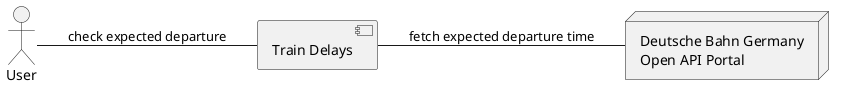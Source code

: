 @startuml
left to right direction

actor "User" as user

component "Train Delays" as td
node "Deutsche Bahn Germany\nOpen API Portal" as db

user -- td: check expected departure
td -- db: fetch expected departure time
@enduml
